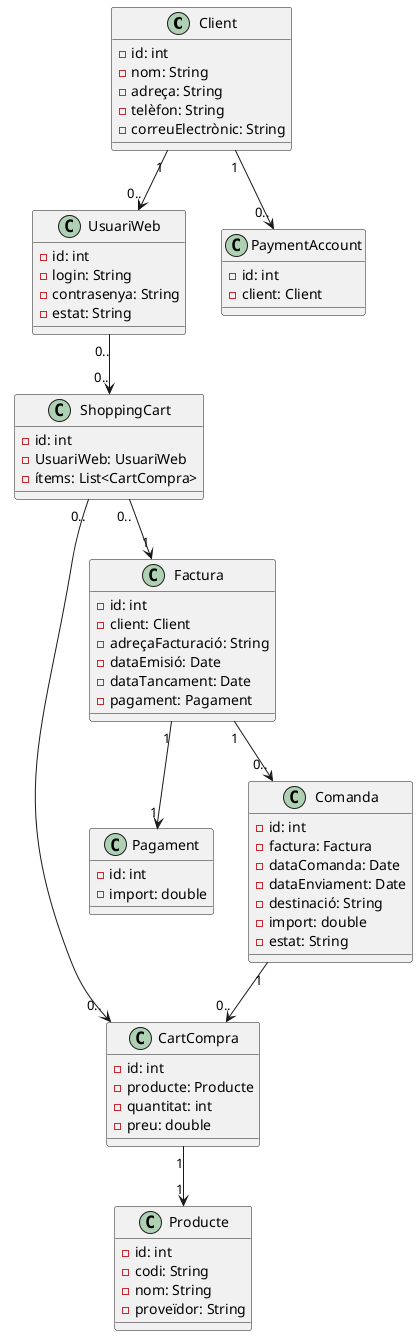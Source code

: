@startuml

class Client {
    - id: int
    - nom: String
    - adreça: String
    - telèfon: String
    - correuElectrònic: String
}
class UsuariWeb {
    - id: int
    - login: String
    - contrasenya: String
    - estat: String
}
class PaymentAccount {
    - id: int
    - client: Client
}
class ShoppingCart {
    - id: int
    - UsuariWeb: UsuariWeb
    - ítems: List<CartCompra>
}
class CartCompra {
    - id: int
    - producte: Producte
    - quantitat: int
    - preu: double
}
class Producte {
    - id: int
    - codi: String
    - nom: String
    - proveïdor: String
}
class Factura {
    - id: int
    - client: Client
    - adreçaFacturació: String
    - dataEmisió: Date
    - dataTancament: Date
    - pagament: Pagament
}
class Pagament {
    - id: int
    - import: double
}
class Comanda {
    - id: int
    - factura: Factura
    - dataComanda: Date
    - dataEnviament: Date
    - destinació: String
    - import: double
    - estat: String
}
Client "1" --> "0.." UsuariWeb
Client "1" --> "0.." PaymentAccount
UsuariWeb "0.." --> "0.." ShoppingCart
ShoppingCart "0.." --> "1" Factura
ShoppingCart "0.." --> "0.." CartCompra
CartCompra "1" --> "1" Producte
Factura "1" --> "1" Pagament
Factura "1" --> "0.." Comanda
Comanda "1" --> "0.." CartCompra

@enduml
